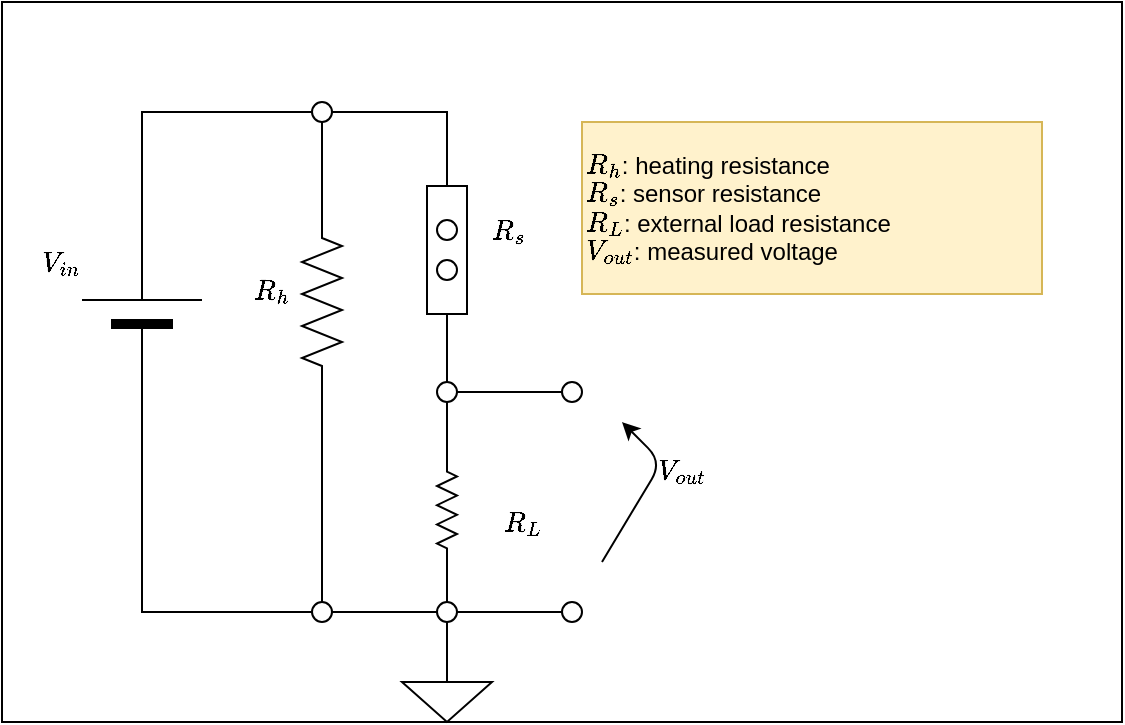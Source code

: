 <mxfile version="14.5.1" type="device"><diagram id="CGJLpVTXwCTfrc_lx4CG" name="Página-1"><mxGraphModel dx="630" dy="485" grid="1" gridSize="10" guides="1" tooltips="1" connect="1" arrows="1" fold="1" page="1" pageScale="1" pageWidth="1169" pageHeight="827" math="1" shadow="0"><root><mxCell id="0"/><mxCell id="1" parent="0"/><mxCell id="lGJlVjeBhCYqKQUkS2VO-49" value="" style="rounded=0;whiteSpace=wrap;html=1;" vertex="1" parent="1"><mxGeometry x="360" y="200" width="560" height="360" as="geometry"/></mxCell><mxCell id="lGJlVjeBhCYqKQUkS2VO-11" style="edgeStyle=orthogonalEdgeStyle;rounded=0;orthogonalLoop=1;jettySize=auto;html=1;exitX=1;exitY=0.5;exitDx=0;exitDy=0;exitPerimeter=0;entryX=0;entryY=0.5;entryDx=0;entryDy=0;endArrow=none;endFill=0;" edge="1" parent="1" source="lGJlVjeBhCYqKQUkS2VO-2" target="lGJlVjeBhCYqKQUkS2VO-8"><mxGeometry relative="1" as="geometry"/></mxCell><mxCell id="lGJlVjeBhCYqKQUkS2VO-2" value="" style="verticalLabelPosition=bottom;shadow=0;dashed=0;align=center;fillColor=#000000;html=1;verticalAlign=top;strokeWidth=1;shape=mxgraph.electrical.miscellaneous.monocell_battery;direction=north;" vertex="1" parent="1"><mxGeometry x="400" y="304" width="60" height="100" as="geometry"/></mxCell><mxCell id="lGJlVjeBhCYqKQUkS2VO-10" style="edgeStyle=orthogonalEdgeStyle;rounded=0;orthogonalLoop=1;jettySize=auto;html=1;exitX=0;exitY=0.5;exitDx=0;exitDy=0;exitPerimeter=0;entryX=0.5;entryY=1;entryDx=0;entryDy=0;endArrow=none;endFill=0;" edge="1" parent="1" source="lGJlVjeBhCYqKQUkS2VO-3" target="lGJlVjeBhCYqKQUkS2VO-8"><mxGeometry relative="1" as="geometry"/></mxCell><mxCell id="lGJlVjeBhCYqKQUkS2VO-16" style="edgeStyle=orthogonalEdgeStyle;rounded=0;orthogonalLoop=1;jettySize=auto;html=1;exitX=1;exitY=0.5;exitDx=0;exitDy=0;exitPerimeter=0;entryX=0.5;entryY=0;entryDx=0;entryDy=0;endArrow=none;endFill=0;" edge="1" parent="1" source="lGJlVjeBhCYqKQUkS2VO-3" target="lGJlVjeBhCYqKQUkS2VO-14"><mxGeometry relative="1" as="geometry"/></mxCell><mxCell id="lGJlVjeBhCYqKQUkS2VO-3" value="" style="pointerEvents=1;verticalLabelPosition=bottom;shadow=0;dashed=0;align=center;html=1;verticalAlign=top;shape=mxgraph.electrical.resistors.resistor_2;direction=south;" vertex="1" parent="1"><mxGeometry x="510" y="300" width="20" height="100" as="geometry"/></mxCell><mxCell id="lGJlVjeBhCYqKQUkS2VO-5" value="" style="pointerEvents=1;verticalLabelPosition=bottom;shadow=0;dashed=0;align=center;html=1;verticalAlign=top;shape=mxgraph.electrical.signal_sources.signal_ground;" vertex="1" parent="1"><mxGeometry x="560" y="530" width="45" height="30" as="geometry"/></mxCell><mxCell id="lGJlVjeBhCYqKQUkS2VO-18" style="edgeStyle=orthogonalEdgeStyle;rounded=0;orthogonalLoop=1;jettySize=auto;html=1;exitX=1;exitY=0.5;exitDx=0;exitDy=0;entryX=0;entryY=0.5;entryDx=0;entryDy=0;entryPerimeter=0;endArrow=none;endFill=0;" edge="1" parent="1" source="lGJlVjeBhCYqKQUkS2VO-8" target="lGJlVjeBhCYqKQUkS2VO-17"><mxGeometry relative="1" as="geometry"><Array as="points"><mxPoint x="583" y="255"/></Array></mxGeometry></mxCell><mxCell id="lGJlVjeBhCYqKQUkS2VO-8" value="" style="verticalLabelPosition=bottom;shadow=0;dashed=0;align=center;html=1;verticalAlign=top;strokeWidth=1;shape=ellipse;" vertex="1" parent="1"><mxGeometry x="515" y="250" width="10" height="10" as="geometry"/></mxCell><mxCell id="lGJlVjeBhCYqKQUkS2VO-14" value="" style="verticalLabelPosition=bottom;shadow=0;dashed=0;align=center;html=1;verticalAlign=top;strokeWidth=1;shape=ellipse;" vertex="1" parent="1"><mxGeometry x="515" y="500" width="10" height="10" as="geometry"/></mxCell><mxCell id="lGJlVjeBhCYqKQUkS2VO-15" style="edgeStyle=orthogonalEdgeStyle;rounded=0;orthogonalLoop=1;jettySize=auto;html=1;exitX=0;exitY=0.5;exitDx=0;exitDy=0;exitPerimeter=0;endArrow=none;endFill=0;entryX=0;entryY=0.5;entryDx=0;entryDy=0;" edge="1" parent="1" source="lGJlVjeBhCYqKQUkS2VO-2" target="lGJlVjeBhCYqKQUkS2VO-14"><mxGeometry relative="1" as="geometry"><mxPoint x="430" y="470" as="sourcePoint"/><mxPoint x="762.514" y="520" as="targetPoint"/></mxGeometry></mxCell><mxCell id="lGJlVjeBhCYqKQUkS2VO-17" value="" style="pointerEvents=1;verticalLabelPosition=bottom;shadow=0;dashed=0;align=center;html=1;verticalAlign=top;shape=mxgraph.electrical.resistors.resistor_with_instrument_or_relay_shunt;direction=south;" vertex="1" parent="1"><mxGeometry x="572.5" y="274" width="20" height="100" as="geometry"/></mxCell><mxCell id="lGJlVjeBhCYqKQUkS2VO-32" style="edgeStyle=orthogonalEdgeStyle;rounded=0;orthogonalLoop=1;jettySize=auto;html=1;exitX=0;exitY=0.5;exitDx=0;exitDy=0;exitPerimeter=0;endArrow=none;endFill=0;" edge="1" parent="1" source="lGJlVjeBhCYqKQUkS2VO-19" target="lGJlVjeBhCYqKQUkS2VO-25"><mxGeometry relative="1" as="geometry"/></mxCell><mxCell id="lGJlVjeBhCYqKQUkS2VO-19" value="" style="pointerEvents=1;verticalLabelPosition=bottom;shadow=0;dashed=0;align=center;html=1;verticalAlign=top;shape=mxgraph.electrical.resistors.resistor_2;direction=south;" vertex="1" parent="1"><mxGeometry x="577.5" y="424" width="10" height="60" as="geometry"/></mxCell><mxCell id="lGJlVjeBhCYqKQUkS2VO-23" style="edgeStyle=orthogonalEdgeStyle;rounded=0;orthogonalLoop=1;jettySize=auto;html=1;exitX=0.5;exitY=1;exitDx=0;exitDy=0;entryX=0.5;entryY=0;entryDx=0;entryDy=0;entryPerimeter=0;endArrow=none;endFill=0;" edge="1" parent="1" source="lGJlVjeBhCYqKQUkS2VO-21" target="lGJlVjeBhCYqKQUkS2VO-5"><mxGeometry relative="1" as="geometry"/></mxCell><mxCell id="lGJlVjeBhCYqKQUkS2VO-24" style="edgeStyle=orthogonalEdgeStyle;rounded=0;orthogonalLoop=1;jettySize=auto;html=1;exitX=0.5;exitY=0;exitDx=0;exitDy=0;entryX=1;entryY=0.5;entryDx=0;entryDy=0;entryPerimeter=0;endArrow=none;endFill=0;" edge="1" parent="1" source="lGJlVjeBhCYqKQUkS2VO-21" target="lGJlVjeBhCYqKQUkS2VO-19"><mxGeometry relative="1" as="geometry"/></mxCell><mxCell id="lGJlVjeBhCYqKQUkS2VO-36" value="" style="edgeStyle=orthogonalEdgeStyle;rounded=0;orthogonalLoop=1;jettySize=auto;html=1;endArrow=none;endFill=0;" edge="1" parent="1" source="lGJlVjeBhCYqKQUkS2VO-21" target="lGJlVjeBhCYqKQUkS2VO-34"><mxGeometry relative="1" as="geometry"/></mxCell><mxCell id="lGJlVjeBhCYqKQUkS2VO-21" value="" style="verticalLabelPosition=bottom;shadow=0;dashed=0;align=center;html=1;verticalAlign=top;strokeWidth=1;shape=ellipse;" vertex="1" parent="1"><mxGeometry x="577.5" y="500" width="10" height="10" as="geometry"/></mxCell><mxCell id="lGJlVjeBhCYqKQUkS2VO-22" style="edgeStyle=orthogonalEdgeStyle;rounded=0;orthogonalLoop=1;jettySize=auto;html=1;exitX=1;exitY=0.5;exitDx=0;exitDy=0;endArrow=none;endFill=0;" edge="1" parent="1" source="lGJlVjeBhCYqKQUkS2VO-14" target="lGJlVjeBhCYqKQUkS2VO-21"><mxGeometry relative="1" as="geometry"><mxPoint x="410" y="505" as="sourcePoint"/><mxPoint x="582.514" y="530" as="targetPoint"/></mxGeometry></mxCell><mxCell id="lGJlVjeBhCYqKQUkS2VO-33" value="" style="edgeStyle=orthogonalEdgeStyle;rounded=0;orthogonalLoop=1;jettySize=auto;html=1;endArrow=none;endFill=0;" edge="1" parent="1" source="lGJlVjeBhCYqKQUkS2VO-25" target="lGJlVjeBhCYqKQUkS2VO-17"><mxGeometry relative="1" as="geometry"/></mxCell><mxCell id="lGJlVjeBhCYqKQUkS2VO-37" value="" style="edgeStyle=orthogonalEdgeStyle;rounded=0;orthogonalLoop=1;jettySize=auto;html=1;endArrow=none;endFill=0;" edge="1" parent="1" source="lGJlVjeBhCYqKQUkS2VO-25" target="lGJlVjeBhCYqKQUkS2VO-35"><mxGeometry relative="1" as="geometry"/></mxCell><mxCell id="lGJlVjeBhCYqKQUkS2VO-25" value="" style="verticalLabelPosition=bottom;shadow=0;dashed=0;align=center;html=1;verticalAlign=top;strokeWidth=1;shape=ellipse;" vertex="1" parent="1"><mxGeometry x="577.5" y="390" width="10" height="10" as="geometry"/></mxCell><mxCell id="lGJlVjeBhCYqKQUkS2VO-34" value="" style="verticalLabelPosition=bottom;shadow=0;dashed=0;align=center;html=1;verticalAlign=top;strokeWidth=1;shape=ellipse;" vertex="1" parent="1"><mxGeometry x="640" y="500" width="10" height="10" as="geometry"/></mxCell><mxCell id="lGJlVjeBhCYqKQUkS2VO-35" value="" style="verticalLabelPosition=bottom;shadow=0;dashed=0;align=center;html=1;verticalAlign=top;strokeWidth=1;shape=ellipse;" vertex="1" parent="1"><mxGeometry x="640" y="390" width="10" height="10" as="geometry"/></mxCell><mxCell id="lGJlVjeBhCYqKQUkS2VO-38" value="$$V_{in}$$" style="text;html=1;strokeColor=none;fillColor=none;align=center;verticalAlign=middle;whiteSpace=wrap;rounded=0;" vertex="1" parent="1"><mxGeometry x="370" y="320" width="40" height="20" as="geometry"/></mxCell><mxCell id="lGJlVjeBhCYqKQUkS2VO-39" value="$$R_h$$" style="text;html=1;strokeColor=none;fillColor=none;align=center;verticalAlign=middle;whiteSpace=wrap;rounded=0;" vertex="1" parent="1"><mxGeometry x="475" y="334" width="40" height="20" as="geometry"/></mxCell><mxCell id="lGJlVjeBhCYqKQUkS2VO-40" value="$$R_s$$" style="text;html=1;strokeColor=none;fillColor=none;align=center;verticalAlign=middle;whiteSpace=wrap;rounded=0;" vertex="1" parent="1"><mxGeometry x="592.5" y="304" width="40" height="20" as="geometry"/></mxCell><mxCell id="lGJlVjeBhCYqKQUkS2VO-41" value="$$R_L$$" style="text;html=1;strokeColor=none;fillColor=none;align=center;verticalAlign=middle;whiteSpace=wrap;rounded=0;" vertex="1" parent="1"><mxGeometry x="600" y="450" width="40" height="20" as="geometry"/></mxCell><mxCell id="lGJlVjeBhCYqKQUkS2VO-42" value="$$V_{out}$$" style="text;html=1;strokeColor=none;fillColor=none;align=center;verticalAlign=middle;whiteSpace=wrap;rounded=0;" vertex="1" parent="1"><mxGeometry x="680" y="424" width="40" height="20" as="geometry"/></mxCell><mxCell id="lGJlVjeBhCYqKQUkS2VO-44" value="" style="endArrow=classic;html=1;jumpStyle=arc;" edge="1" parent="1"><mxGeometry width="50" height="50" relative="1" as="geometry"><mxPoint x="660" y="480" as="sourcePoint"/><mxPoint x="670" y="410" as="targetPoint"/><Array as="points"><mxPoint x="690" y="430"/></Array></mxGeometry></mxCell><mxCell id="lGJlVjeBhCYqKQUkS2VO-48" value="\(R_h\): heating resistance&lt;br&gt;\(R_s\): sensor resistance&amp;nbsp;&lt;br&gt;\(R_L\): external load resistance&lt;br&gt;\(V_{out}\): measured voltage" style="text;html=1;strokeColor=#d6b656;fillColor=#fff2cc;align=left;verticalAlign=middle;whiteSpace=wrap;rounded=0;" vertex="1" parent="1"><mxGeometry x="650" y="260" width="230" height="86" as="geometry"/></mxCell></root></mxGraphModel></diagram></mxfile>